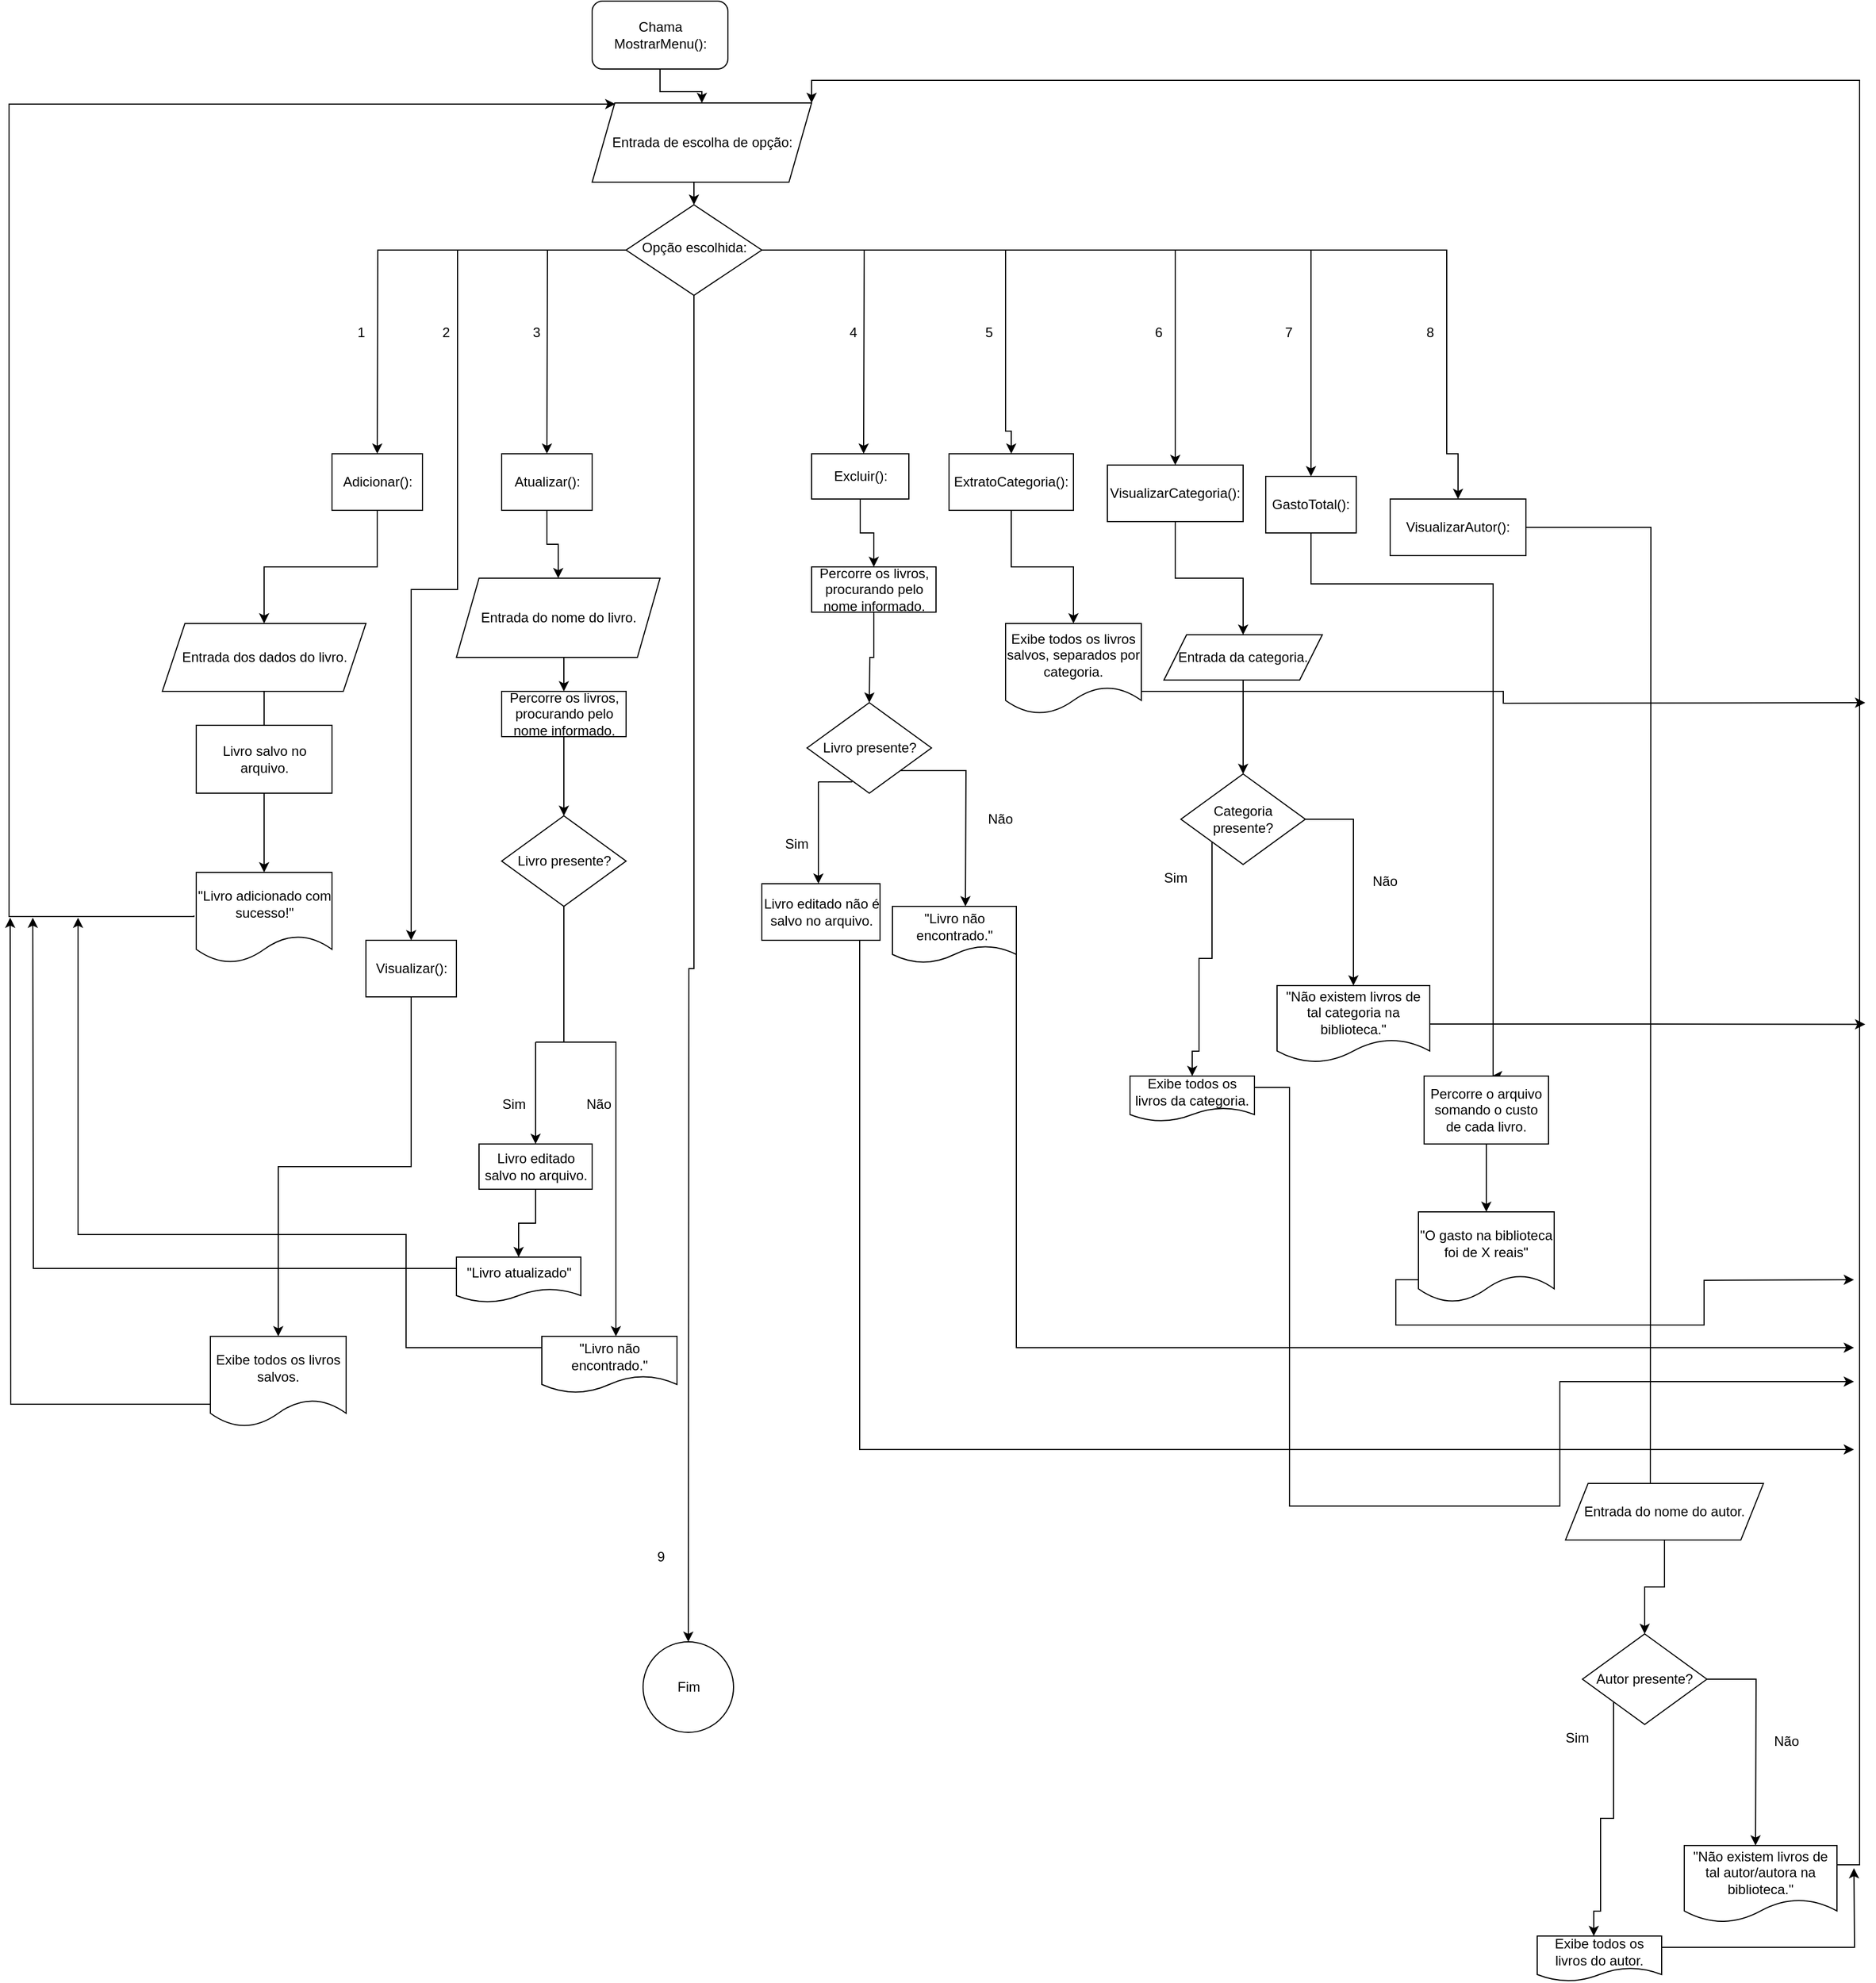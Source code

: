 <mxfile version="22.1.3" type="device">
  <diagram id="C5RBs43oDa-KdzZeNtuy" name="Page-1">
    <mxGraphModel dx="2620" dy="2147" grid="1" gridSize="10" guides="1" tooltips="1" connect="1" arrows="1" fold="1" page="1" pageScale="1" pageWidth="827" pageHeight="1169" math="0" shadow="0">
      <root>
        <mxCell id="WIyWlLk6GJQsqaUBKTNV-0" />
        <mxCell id="WIyWlLk6GJQsqaUBKTNV-1" parent="WIyWlLk6GJQsqaUBKTNV-0" />
        <mxCell id="aKGmbi95_gkL3lH56iup-8" style="edgeStyle=orthogonalEdgeStyle;rounded=0;orthogonalLoop=1;jettySize=auto;html=1;" edge="1" parent="WIyWlLk6GJQsqaUBKTNV-1" source="WIyWlLk6GJQsqaUBKTNV-6">
          <mxGeometry relative="1" as="geometry">
            <mxPoint x="-385.5" y="180" as="targetPoint" />
          </mxGeometry>
        </mxCell>
        <mxCell id="aKGmbi95_gkL3lH56iup-10" style="edgeStyle=orthogonalEdgeStyle;rounded=0;orthogonalLoop=1;jettySize=auto;html=1;exitX=0;exitY=0.5;exitDx=0;exitDy=0;entryX=0.5;entryY=0;entryDx=0;entryDy=0;" edge="1" parent="WIyWlLk6GJQsqaUBKTNV-1" source="WIyWlLk6GJQsqaUBKTNV-6" target="aKGmbi95_gkL3lH56iup-34">
          <mxGeometry relative="1" as="geometry">
            <mxPoint x="-315.5" y="180" as="targetPoint" />
            <Array as="points">
              <mxPoint x="-314.5" />
              <mxPoint x="-314.5" y="300" />
            </Array>
          </mxGeometry>
        </mxCell>
        <mxCell id="aKGmbi95_gkL3lH56iup-13" style="edgeStyle=orthogonalEdgeStyle;rounded=0;orthogonalLoop=1;jettySize=auto;html=1;exitX=0;exitY=0.5;exitDx=0;exitDy=0;" edge="1" parent="WIyWlLk6GJQsqaUBKTNV-1" source="WIyWlLk6GJQsqaUBKTNV-6">
          <mxGeometry relative="1" as="geometry">
            <mxPoint x="-235.5" y="180" as="targetPoint" />
          </mxGeometry>
        </mxCell>
        <mxCell id="aKGmbi95_gkL3lH56iup-14" style="edgeStyle=orthogonalEdgeStyle;rounded=0;orthogonalLoop=1;jettySize=auto;html=1;exitX=0.5;exitY=1;exitDx=0;exitDy=0;entryX=0.5;entryY=0;entryDx=0;entryDy=0;" edge="1" parent="WIyWlLk6GJQsqaUBKTNV-1" source="WIyWlLk6GJQsqaUBKTNV-6">
          <mxGeometry relative="1" as="geometry">
            <mxPoint x="-110.5" y="1230" as="targetPoint" />
          </mxGeometry>
        </mxCell>
        <mxCell id="aKGmbi95_gkL3lH56iup-22" style="edgeStyle=orthogonalEdgeStyle;rounded=0;orthogonalLoop=1;jettySize=auto;html=1;exitX=1;exitY=0.5;exitDx=0;exitDy=0;" edge="1" parent="WIyWlLk6GJQsqaUBKTNV-1" source="WIyWlLk6GJQsqaUBKTNV-6">
          <mxGeometry relative="1" as="geometry">
            <mxPoint x="44.5" y="180" as="targetPoint" />
          </mxGeometry>
        </mxCell>
        <mxCell id="aKGmbi95_gkL3lH56iup-25" style="edgeStyle=orthogonalEdgeStyle;rounded=0;orthogonalLoop=1;jettySize=auto;html=1;exitX=1;exitY=0.5;exitDx=0;exitDy=0;entryX=0.5;entryY=0;entryDx=0;entryDy=0;" edge="1" parent="WIyWlLk6GJQsqaUBKTNV-1" source="WIyWlLk6GJQsqaUBKTNV-6" target="aKGmbi95_gkL3lH56iup-89">
          <mxGeometry relative="1" as="geometry">
            <mxPoint x="124.5" y="180" as="targetPoint" />
            <Array as="points">
              <mxPoint x="170" />
              <mxPoint x="170" y="160" />
            </Array>
          </mxGeometry>
        </mxCell>
        <mxCell id="aKGmbi95_gkL3lH56iup-26" style="edgeStyle=orthogonalEdgeStyle;rounded=0;orthogonalLoop=1;jettySize=auto;html=1;exitX=1;exitY=0.5;exitDx=0;exitDy=0;entryX=0.5;entryY=0;entryDx=0;entryDy=0;" edge="1" parent="WIyWlLk6GJQsqaUBKTNV-1" source="WIyWlLk6GJQsqaUBKTNV-6" target="aKGmbi95_gkL3lH56iup-90">
          <mxGeometry relative="1" as="geometry">
            <mxPoint x="320" y="140" as="targetPoint" />
            <Array as="points">
              <mxPoint x="320" />
            </Array>
          </mxGeometry>
        </mxCell>
        <mxCell id="aKGmbi95_gkL3lH56iup-27" style="edgeStyle=orthogonalEdgeStyle;rounded=0;orthogonalLoop=1;jettySize=auto;html=1;exitX=1;exitY=0.5;exitDx=0;exitDy=0;entryX=0.5;entryY=0;entryDx=0;entryDy=0;" edge="1" parent="WIyWlLk6GJQsqaUBKTNV-1" source="WIyWlLk6GJQsqaUBKTNV-6" target="aKGmbi95_gkL3lH56iup-91">
          <mxGeometry relative="1" as="geometry">
            <mxPoint x="370" y="180" as="targetPoint" />
            <Array as="points">
              <mxPoint x="440" />
              <mxPoint x="440" y="190" />
            </Array>
          </mxGeometry>
        </mxCell>
        <mxCell id="aKGmbi95_gkL3lH56iup-32" style="edgeStyle=orthogonalEdgeStyle;rounded=0;orthogonalLoop=1;jettySize=auto;html=1;exitX=1;exitY=0.5;exitDx=0;exitDy=0;entryX=0.5;entryY=0;entryDx=0;entryDy=0;" edge="1" parent="WIyWlLk6GJQsqaUBKTNV-1" source="WIyWlLk6GJQsqaUBKTNV-6" target="aKGmbi95_gkL3lH56iup-92">
          <mxGeometry relative="1" as="geometry">
            <mxPoint x="500" y="180" as="targetPoint" />
            <Array as="points">
              <mxPoint x="560" />
              <mxPoint x="560" y="180" />
              <mxPoint x="570" y="180" />
            </Array>
          </mxGeometry>
        </mxCell>
        <mxCell id="WIyWlLk6GJQsqaUBKTNV-6" value="Opção escolhida:" style="rhombus;whiteSpace=wrap;html=1;shadow=0;fontFamily=Helvetica;fontSize=12;align=center;strokeWidth=1;spacing=6;spacingTop=-4;" parent="WIyWlLk6GJQsqaUBKTNV-1" vertex="1">
          <mxGeometry x="-165.5" y="-40" width="120" height="80" as="geometry" />
        </mxCell>
        <mxCell id="aKGmbi95_gkL3lH56iup-4" style="edgeStyle=orthogonalEdgeStyle;rounded=0;orthogonalLoop=1;jettySize=auto;html=1;exitX=0.5;exitY=1;exitDx=0;exitDy=0;entryX=0.5;entryY=0;entryDx=0;entryDy=0;" edge="1" parent="WIyWlLk6GJQsqaUBKTNV-1" source="aKGmbi95_gkL3lH56iup-0" target="aKGmbi95_gkL3lH56iup-2">
          <mxGeometry relative="1" as="geometry" />
        </mxCell>
        <mxCell id="aKGmbi95_gkL3lH56iup-0" value="Chama MostrarMenu():" style="rounded=1;whiteSpace=wrap;html=1;" vertex="1" parent="WIyWlLk6GJQsqaUBKTNV-1">
          <mxGeometry x="-195.5" y="-220" width="120" height="60" as="geometry" />
        </mxCell>
        <mxCell id="aKGmbi95_gkL3lH56iup-1" value="Fim" style="ellipse;whiteSpace=wrap;html=1;aspect=fixed;" vertex="1" parent="WIyWlLk6GJQsqaUBKTNV-1">
          <mxGeometry x="-150.5" y="1230" width="80" height="80" as="geometry" />
        </mxCell>
        <mxCell id="aKGmbi95_gkL3lH56iup-7" style="edgeStyle=orthogonalEdgeStyle;rounded=0;orthogonalLoop=1;jettySize=auto;html=1;exitX=0.5;exitY=1;exitDx=0;exitDy=0;entryX=0.5;entryY=0;entryDx=0;entryDy=0;" edge="1" parent="WIyWlLk6GJQsqaUBKTNV-1" source="aKGmbi95_gkL3lH56iup-2" target="WIyWlLk6GJQsqaUBKTNV-6">
          <mxGeometry relative="1" as="geometry" />
        </mxCell>
        <mxCell id="aKGmbi95_gkL3lH56iup-2" value="Entrada de escolha de opção:" style="shape=parallelogram;perimeter=parallelogramPerimeter;whiteSpace=wrap;html=1;fixedSize=1;" vertex="1" parent="WIyWlLk6GJQsqaUBKTNV-1">
          <mxGeometry x="-195.5" y="-130" width="194" height="70" as="geometry" />
        </mxCell>
        <mxCell id="aKGmbi95_gkL3lH56iup-15" value="9" style="text;html=1;align=center;verticalAlign=middle;resizable=0;points=[];autosize=1;strokeColor=none;fillColor=none;" vertex="1" parent="WIyWlLk6GJQsqaUBKTNV-1">
          <mxGeometry x="-150.5" y="1140" width="30" height="30" as="geometry" />
        </mxCell>
        <mxCell id="aKGmbi95_gkL3lH56iup-18" value="1" style="text;html=1;align=center;verticalAlign=middle;resizable=0;points=[];autosize=1;strokeColor=none;fillColor=none;" vertex="1" parent="WIyWlLk6GJQsqaUBKTNV-1">
          <mxGeometry x="-415.5" y="58" width="30" height="30" as="geometry" />
        </mxCell>
        <mxCell id="aKGmbi95_gkL3lH56iup-19" value="2" style="text;html=1;align=center;verticalAlign=middle;resizable=0;points=[];autosize=1;strokeColor=none;fillColor=none;" vertex="1" parent="WIyWlLk6GJQsqaUBKTNV-1">
          <mxGeometry x="-340.5" y="58" width="30" height="30" as="geometry" />
        </mxCell>
        <mxCell id="aKGmbi95_gkL3lH56iup-20" value="3" style="text;html=1;align=center;verticalAlign=middle;resizable=0;points=[];autosize=1;strokeColor=none;fillColor=none;" vertex="1" parent="WIyWlLk6GJQsqaUBKTNV-1">
          <mxGeometry x="-260.5" y="58" width="30" height="30" as="geometry" />
        </mxCell>
        <mxCell id="aKGmbi95_gkL3lH56iup-24" value="4" style="text;html=1;align=center;verticalAlign=middle;resizable=0;points=[];autosize=1;strokeColor=none;fillColor=none;" vertex="1" parent="WIyWlLk6GJQsqaUBKTNV-1">
          <mxGeometry x="19.5" y="58" width="30" height="30" as="geometry" />
        </mxCell>
        <mxCell id="aKGmbi95_gkL3lH56iup-28" value="5" style="text;html=1;align=center;verticalAlign=middle;resizable=0;points=[];autosize=1;strokeColor=none;fillColor=none;" vertex="1" parent="WIyWlLk6GJQsqaUBKTNV-1">
          <mxGeometry x="139.5" y="58" width="30" height="30" as="geometry" />
        </mxCell>
        <mxCell id="aKGmbi95_gkL3lH56iup-29" value="6" style="text;html=1;align=center;verticalAlign=middle;resizable=0;points=[];autosize=1;strokeColor=none;fillColor=none;" vertex="1" parent="WIyWlLk6GJQsqaUBKTNV-1">
          <mxGeometry x="290" y="58" width="30" height="30" as="geometry" />
        </mxCell>
        <mxCell id="aKGmbi95_gkL3lH56iup-30" value="7" style="text;html=1;align=center;verticalAlign=middle;resizable=0;points=[];autosize=1;strokeColor=none;fillColor=none;" vertex="1" parent="WIyWlLk6GJQsqaUBKTNV-1">
          <mxGeometry x="405" y="58" width="30" height="30" as="geometry" />
        </mxCell>
        <mxCell id="aKGmbi95_gkL3lH56iup-31" value="8" style="text;html=1;align=center;verticalAlign=middle;resizable=0;points=[];autosize=1;strokeColor=none;fillColor=none;" vertex="1" parent="WIyWlLk6GJQsqaUBKTNV-1">
          <mxGeometry x="530" y="58" width="30" height="30" as="geometry" />
        </mxCell>
        <mxCell id="aKGmbi95_gkL3lH56iup-39" style="edgeStyle=orthogonalEdgeStyle;rounded=0;orthogonalLoop=1;jettySize=auto;html=1;exitX=0.5;exitY=1;exitDx=0;exitDy=0;entryX=0.5;entryY=0;entryDx=0;entryDy=0;" edge="1" parent="WIyWlLk6GJQsqaUBKTNV-1" source="aKGmbi95_gkL3lH56iup-33" target="aKGmbi95_gkL3lH56iup-38">
          <mxGeometry relative="1" as="geometry" />
        </mxCell>
        <mxCell id="aKGmbi95_gkL3lH56iup-33" value="Adicionar():" style="rounded=0;whiteSpace=wrap;html=1;" vertex="1" parent="WIyWlLk6GJQsqaUBKTNV-1">
          <mxGeometry x="-425.5" y="180" width="80" height="50" as="geometry" />
        </mxCell>
        <mxCell id="aKGmbi95_gkL3lH56iup-45" style="edgeStyle=orthogonalEdgeStyle;rounded=0;orthogonalLoop=1;jettySize=auto;html=1;exitX=0.5;exitY=1;exitDx=0;exitDy=0;entryX=0.5;entryY=0;entryDx=0;entryDy=0;" edge="1" parent="WIyWlLk6GJQsqaUBKTNV-1" source="aKGmbi95_gkL3lH56iup-34" target="aKGmbi95_gkL3lH56iup-44">
          <mxGeometry relative="1" as="geometry" />
        </mxCell>
        <mxCell id="aKGmbi95_gkL3lH56iup-34" value="Visualizar():" style="rounded=0;whiteSpace=wrap;html=1;" vertex="1" parent="WIyWlLk6GJQsqaUBKTNV-1">
          <mxGeometry x="-395.5" y="610" width="80" height="50" as="geometry" />
        </mxCell>
        <mxCell id="aKGmbi95_gkL3lH56iup-47" style="edgeStyle=orthogonalEdgeStyle;rounded=0;orthogonalLoop=1;jettySize=auto;html=1;exitX=0.5;exitY=1;exitDx=0;exitDy=0;entryX=0.5;entryY=0;entryDx=0;entryDy=0;" edge="1" parent="WIyWlLk6GJQsqaUBKTNV-1" source="aKGmbi95_gkL3lH56iup-35" target="aKGmbi95_gkL3lH56iup-46">
          <mxGeometry relative="1" as="geometry" />
        </mxCell>
        <mxCell id="aKGmbi95_gkL3lH56iup-35" value="Atualizar():" style="rounded=0;whiteSpace=wrap;html=1;" vertex="1" parent="WIyWlLk6GJQsqaUBKTNV-1">
          <mxGeometry x="-275.5" y="180" width="80" height="50" as="geometry" />
        </mxCell>
        <mxCell id="aKGmbi95_gkL3lH56iup-80" style="edgeStyle=orthogonalEdgeStyle;rounded=0;orthogonalLoop=1;jettySize=auto;html=1;exitX=0.5;exitY=1;exitDx=0;exitDy=0;entryX=0.5;entryY=0;entryDx=0;entryDy=0;" edge="1" parent="WIyWlLk6GJQsqaUBKTNV-1" source="aKGmbi95_gkL3lH56iup-36" target="aKGmbi95_gkL3lH56iup-72">
          <mxGeometry relative="1" as="geometry" />
        </mxCell>
        <mxCell id="aKGmbi95_gkL3lH56iup-36" value="Excluir():" style="rounded=0;whiteSpace=wrap;html=1;" vertex="1" parent="WIyWlLk6GJQsqaUBKTNV-1">
          <mxGeometry x="-1.5" y="180" width="86" height="40" as="geometry" />
        </mxCell>
        <mxCell id="aKGmbi95_gkL3lH56iup-43" style="edgeStyle=orthogonalEdgeStyle;rounded=0;orthogonalLoop=1;jettySize=auto;html=1;exitX=0.5;exitY=1;exitDx=0;exitDy=0;entryX=0.5;entryY=0;entryDx=0;entryDy=0;" edge="1" parent="WIyWlLk6GJQsqaUBKTNV-1" source="aKGmbi95_gkL3lH56iup-38" target="aKGmbi95_gkL3lH56iup-40">
          <mxGeometry relative="1" as="geometry" />
        </mxCell>
        <mxCell id="aKGmbi95_gkL3lH56iup-38" value="Entrada dos dados do livro." style="shape=parallelogram;perimeter=parallelogramPerimeter;whiteSpace=wrap;html=1;fixedSize=1;" vertex="1" parent="WIyWlLk6GJQsqaUBKTNV-1">
          <mxGeometry x="-575.5" y="330" width="180" height="60" as="geometry" />
        </mxCell>
        <mxCell id="aKGmbi95_gkL3lH56iup-121" style="edgeStyle=orthogonalEdgeStyle;rounded=0;orthogonalLoop=1;jettySize=auto;html=1;exitX=0;exitY=0.5;exitDx=0;exitDy=0;entryX=0.106;entryY=0.014;entryDx=0;entryDy=0;entryPerimeter=0;" edge="1" parent="WIyWlLk6GJQsqaUBKTNV-1" target="aKGmbi95_gkL3lH56iup-2">
          <mxGeometry relative="1" as="geometry">
            <mxPoint x="-712" y="-122" as="targetPoint" />
            <mxPoint x="-547.5" y="588" as="sourcePoint" />
            <Array as="points">
              <mxPoint x="-547" y="589" />
              <mxPoint x="-711" y="589" />
              <mxPoint x="-711" y="-129" />
            </Array>
          </mxGeometry>
        </mxCell>
        <mxCell id="aKGmbi95_gkL3lH56iup-40" value="&quot;Livro adicionado com sucesso!&quot;" style="shape=document;whiteSpace=wrap;html=1;boundedLbl=1;" vertex="1" parent="WIyWlLk6GJQsqaUBKTNV-1">
          <mxGeometry x="-545.5" y="550" width="120" height="80" as="geometry" />
        </mxCell>
        <mxCell id="aKGmbi95_gkL3lH56iup-123" style="edgeStyle=orthogonalEdgeStyle;rounded=0;orthogonalLoop=1;jettySize=auto;html=1;exitX=0;exitY=0.75;exitDx=0;exitDy=0;" edge="1" parent="WIyWlLk6GJQsqaUBKTNV-1" source="aKGmbi95_gkL3lH56iup-44">
          <mxGeometry relative="1" as="geometry">
            <mxPoint x="-710" y="590" as="targetPoint" />
          </mxGeometry>
        </mxCell>
        <mxCell id="aKGmbi95_gkL3lH56iup-44" value="Exibe todos os livros salvos." style="shape=document;whiteSpace=wrap;html=1;boundedLbl=1;" vertex="1" parent="WIyWlLk6GJQsqaUBKTNV-1">
          <mxGeometry x="-533" y="960" width="120" height="80" as="geometry" />
        </mxCell>
        <mxCell id="aKGmbi95_gkL3lH56iup-51" style="edgeStyle=orthogonalEdgeStyle;rounded=0;orthogonalLoop=1;jettySize=auto;html=1;exitX=0.5;exitY=1;exitDx=0;exitDy=0;entryX=0.5;entryY=0;entryDx=0;entryDy=0;" edge="1" parent="WIyWlLk6GJQsqaUBKTNV-1" source="aKGmbi95_gkL3lH56iup-46" target="aKGmbi95_gkL3lH56iup-50">
          <mxGeometry relative="1" as="geometry" />
        </mxCell>
        <mxCell id="aKGmbi95_gkL3lH56iup-46" value="Entrada do nome do livro." style="shape=parallelogram;perimeter=parallelogramPerimeter;whiteSpace=wrap;html=1;fixedSize=1;" vertex="1" parent="WIyWlLk6GJQsqaUBKTNV-1">
          <mxGeometry x="-315.5" y="290" width="180" height="70" as="geometry" />
        </mxCell>
        <mxCell id="aKGmbi95_gkL3lH56iup-48" value="Livro salvo no arquivo." style="rounded=0;whiteSpace=wrap;html=1;" vertex="1" parent="WIyWlLk6GJQsqaUBKTNV-1">
          <mxGeometry x="-545.5" y="420" width="120" height="60" as="geometry" />
        </mxCell>
        <mxCell id="aKGmbi95_gkL3lH56iup-52" style="edgeStyle=orthogonalEdgeStyle;rounded=0;orthogonalLoop=1;jettySize=auto;html=1;exitX=0.5;exitY=1;exitDx=0;exitDy=0;" edge="1" parent="WIyWlLk6GJQsqaUBKTNV-1" source="aKGmbi95_gkL3lH56iup-50">
          <mxGeometry relative="1" as="geometry">
            <mxPoint x="-220.5" y="500" as="targetPoint" />
          </mxGeometry>
        </mxCell>
        <mxCell id="aKGmbi95_gkL3lH56iup-50" value="Percorre os livros, procurando pelo nome informado." style="rounded=0;whiteSpace=wrap;html=1;" vertex="1" parent="WIyWlLk6GJQsqaUBKTNV-1">
          <mxGeometry x="-275.5" y="390" width="110" height="40" as="geometry" />
        </mxCell>
        <mxCell id="aKGmbi95_gkL3lH56iup-54" style="edgeStyle=orthogonalEdgeStyle;rounded=0;orthogonalLoop=1;jettySize=auto;html=1;exitX=0.5;exitY=1;exitDx=0;exitDy=0;" edge="1" parent="WIyWlLk6GJQsqaUBKTNV-1" source="aKGmbi95_gkL3lH56iup-53">
          <mxGeometry relative="1" as="geometry">
            <mxPoint x="-174.5" y="960" as="targetPoint" />
            <Array as="points">
              <mxPoint x="-220.5" y="700" />
              <mxPoint x="-174.5" y="700" />
            </Array>
          </mxGeometry>
        </mxCell>
        <mxCell id="aKGmbi95_gkL3lH56iup-53" value="Livro presente?" style="rhombus;whiteSpace=wrap;html=1;" vertex="1" parent="WIyWlLk6GJQsqaUBKTNV-1">
          <mxGeometry x="-275.5" y="500" width="110" height="80" as="geometry" />
        </mxCell>
        <mxCell id="aKGmbi95_gkL3lH56iup-60" value="" style="endArrow=classic;html=1;rounded=0;" edge="1" parent="WIyWlLk6GJQsqaUBKTNV-1">
          <mxGeometry width="50" height="50" relative="1" as="geometry">
            <mxPoint x="-245.5" y="700" as="sourcePoint" />
            <mxPoint x="-245.5" y="790" as="targetPoint" />
          </mxGeometry>
        </mxCell>
        <mxCell id="aKGmbi95_gkL3lH56iup-61" value="Sim" style="text;html=1;align=center;verticalAlign=middle;resizable=0;points=[];autosize=1;strokeColor=none;fillColor=none;" vertex="1" parent="WIyWlLk6GJQsqaUBKTNV-1">
          <mxGeometry x="-285.5" y="740" width="40" height="30" as="geometry" />
        </mxCell>
        <mxCell id="aKGmbi95_gkL3lH56iup-62" value="Não" style="text;html=1;align=center;verticalAlign=middle;resizable=0;points=[];autosize=1;strokeColor=none;fillColor=none;" vertex="1" parent="WIyWlLk6GJQsqaUBKTNV-1">
          <mxGeometry x="-215.5" y="740" width="50" height="30" as="geometry" />
        </mxCell>
        <mxCell id="aKGmbi95_gkL3lH56iup-63" value="" style="endArrow=none;html=1;rounded=0;" edge="1" parent="WIyWlLk6GJQsqaUBKTNV-1">
          <mxGeometry width="50" height="50" relative="1" as="geometry">
            <mxPoint x="-245.5" y="700" as="sourcePoint" />
            <mxPoint x="-215.5" y="700" as="targetPoint" />
            <Array as="points">
              <mxPoint x="-225.5" y="700" />
            </Array>
          </mxGeometry>
        </mxCell>
        <mxCell id="aKGmbi95_gkL3lH56iup-66" style="edgeStyle=orthogonalEdgeStyle;rounded=0;orthogonalLoop=1;jettySize=auto;html=1;exitX=0.5;exitY=1;exitDx=0;exitDy=0;entryX=0.5;entryY=0;entryDx=0;entryDy=0;" edge="1" parent="WIyWlLk6GJQsqaUBKTNV-1" source="aKGmbi95_gkL3lH56iup-64" target="aKGmbi95_gkL3lH56iup-65">
          <mxGeometry relative="1" as="geometry" />
        </mxCell>
        <mxCell id="aKGmbi95_gkL3lH56iup-64" value="Livro editado salvo no arquivo." style="rounded=0;whiteSpace=wrap;html=1;" vertex="1" parent="WIyWlLk6GJQsqaUBKTNV-1">
          <mxGeometry x="-295.5" y="790" width="100" height="40" as="geometry" />
        </mxCell>
        <mxCell id="aKGmbi95_gkL3lH56iup-124" style="edgeStyle=orthogonalEdgeStyle;rounded=0;orthogonalLoop=1;jettySize=auto;html=1;exitX=0;exitY=0.25;exitDx=0;exitDy=0;" edge="1" parent="WIyWlLk6GJQsqaUBKTNV-1" source="aKGmbi95_gkL3lH56iup-65">
          <mxGeometry relative="1" as="geometry">
            <mxPoint x="-690" y="590" as="targetPoint" />
          </mxGeometry>
        </mxCell>
        <mxCell id="aKGmbi95_gkL3lH56iup-65" value="&quot;Livro atualizado&quot;" style="shape=document;whiteSpace=wrap;html=1;boundedLbl=1;" vertex="1" parent="WIyWlLk6GJQsqaUBKTNV-1">
          <mxGeometry x="-315.5" y="890" width="110" height="40" as="geometry" />
        </mxCell>
        <mxCell id="aKGmbi95_gkL3lH56iup-125" style="edgeStyle=orthogonalEdgeStyle;rounded=0;orthogonalLoop=1;jettySize=auto;html=1;exitX=0;exitY=0.25;exitDx=0;exitDy=0;" edge="1" parent="WIyWlLk6GJQsqaUBKTNV-1" source="aKGmbi95_gkL3lH56iup-67">
          <mxGeometry relative="1" as="geometry">
            <mxPoint x="-650" y="590" as="targetPoint" />
            <Array as="points">
              <mxPoint x="-360" y="970" />
              <mxPoint x="-360" y="870" />
              <mxPoint x="-650" y="870" />
            </Array>
          </mxGeometry>
        </mxCell>
        <mxCell id="aKGmbi95_gkL3lH56iup-67" value="&quot;Livro não encontrado.&quot;" style="shape=document;whiteSpace=wrap;html=1;boundedLbl=1;" vertex="1" parent="WIyWlLk6GJQsqaUBKTNV-1">
          <mxGeometry x="-240" y="960" width="119.5" height="50" as="geometry" />
        </mxCell>
        <mxCell id="aKGmbi95_gkL3lH56iup-71" style="edgeStyle=orthogonalEdgeStyle;rounded=0;orthogonalLoop=1;jettySize=auto;html=1;exitX=0.5;exitY=1;exitDx=0;exitDy=0;" edge="1" parent="WIyWlLk6GJQsqaUBKTNV-1" source="aKGmbi95_gkL3lH56iup-72">
          <mxGeometry relative="1" as="geometry">
            <mxPoint x="49.5" y="400" as="targetPoint" />
          </mxGeometry>
        </mxCell>
        <mxCell id="aKGmbi95_gkL3lH56iup-72" value="Percorre os livros, procurando pelo nome informado." style="rounded=0;whiteSpace=wrap;html=1;" vertex="1" parent="WIyWlLk6GJQsqaUBKTNV-1">
          <mxGeometry x="-1.5" y="280" width="110" height="40" as="geometry" />
        </mxCell>
        <mxCell id="aKGmbi95_gkL3lH56iup-82" style="edgeStyle=orthogonalEdgeStyle;rounded=0;orthogonalLoop=1;jettySize=auto;html=1;exitX=1;exitY=1;exitDx=0;exitDy=0;" edge="1" parent="WIyWlLk6GJQsqaUBKTNV-1" source="aKGmbi95_gkL3lH56iup-74">
          <mxGeometry relative="1" as="geometry">
            <mxPoint x="134.5" y="580" as="targetPoint" />
          </mxGeometry>
        </mxCell>
        <mxCell id="aKGmbi95_gkL3lH56iup-74" value="Livro presente?" style="rhombus;whiteSpace=wrap;html=1;" vertex="1" parent="WIyWlLk6GJQsqaUBKTNV-1">
          <mxGeometry x="-5.5" y="400" width="110" height="80" as="geometry" />
        </mxCell>
        <mxCell id="aKGmbi95_gkL3lH56iup-75" value="" style="endArrow=classic;html=1;rounded=0;" edge="1" parent="WIyWlLk6GJQsqaUBKTNV-1">
          <mxGeometry width="50" height="50" relative="1" as="geometry">
            <mxPoint x="4.5" y="470" as="sourcePoint" />
            <mxPoint x="4.5" y="560" as="targetPoint" />
          </mxGeometry>
        </mxCell>
        <mxCell id="aKGmbi95_gkL3lH56iup-76" value="Sim" style="text;html=1;align=center;verticalAlign=middle;resizable=0;points=[];autosize=1;strokeColor=none;fillColor=none;" vertex="1" parent="WIyWlLk6GJQsqaUBKTNV-1">
          <mxGeometry x="-35.5" y="510" width="40" height="30" as="geometry" />
        </mxCell>
        <mxCell id="aKGmbi95_gkL3lH56iup-77" value="" style="endArrow=none;html=1;rounded=0;" edge="1" parent="WIyWlLk6GJQsqaUBKTNV-1">
          <mxGeometry width="50" height="50" relative="1" as="geometry">
            <mxPoint x="4.5" y="470" as="sourcePoint" />
            <mxPoint x="34.5" y="470" as="targetPoint" />
            <Array as="points">
              <mxPoint x="24.5" y="470" />
            </Array>
          </mxGeometry>
        </mxCell>
        <mxCell id="aKGmbi95_gkL3lH56iup-135" style="edgeStyle=orthogonalEdgeStyle;rounded=0;orthogonalLoop=1;jettySize=auto;html=1;exitX=0.75;exitY=1;exitDx=0;exitDy=0;" edge="1" parent="WIyWlLk6GJQsqaUBKTNV-1" source="aKGmbi95_gkL3lH56iup-79">
          <mxGeometry relative="1" as="geometry">
            <mxPoint x="920" y="1060" as="targetPoint" />
            <Array as="points">
              <mxPoint x="41" y="610" />
              <mxPoint x="41" y="1060" />
            </Array>
          </mxGeometry>
        </mxCell>
        <mxCell id="aKGmbi95_gkL3lH56iup-79" value="Livro editado não é salvo no arquivo." style="rounded=0;whiteSpace=wrap;html=1;" vertex="1" parent="WIyWlLk6GJQsqaUBKTNV-1">
          <mxGeometry x="-45.5" y="560" width="104.5" height="50" as="geometry" />
        </mxCell>
        <mxCell id="aKGmbi95_gkL3lH56iup-83" value="Não" style="text;html=1;align=center;verticalAlign=middle;resizable=0;points=[];autosize=1;strokeColor=none;fillColor=none;" vertex="1" parent="WIyWlLk6GJQsqaUBKTNV-1">
          <mxGeometry x="139.5" y="488" width="50" height="30" as="geometry" />
        </mxCell>
        <mxCell id="aKGmbi95_gkL3lH56iup-134" style="edgeStyle=orthogonalEdgeStyle;rounded=0;orthogonalLoop=1;jettySize=auto;html=1;exitX=1;exitY=0.25;exitDx=0;exitDy=0;" edge="1" parent="WIyWlLk6GJQsqaUBKTNV-1" source="aKGmbi95_gkL3lH56iup-88">
          <mxGeometry relative="1" as="geometry">
            <mxPoint x="920" y="970" as="targetPoint" />
            <Array as="points">
              <mxPoint x="570" y="970" />
              <mxPoint x="570" y="970" />
            </Array>
          </mxGeometry>
        </mxCell>
        <mxCell id="aKGmbi95_gkL3lH56iup-88" value="&quot;Livro não encontrado.&quot;" style="shape=document;whiteSpace=wrap;html=1;boundedLbl=1;" vertex="1" parent="WIyWlLk6GJQsqaUBKTNV-1">
          <mxGeometry x="70" y="580" width="109.5" height="50" as="geometry" />
        </mxCell>
        <mxCell id="aKGmbi95_gkL3lH56iup-94" style="edgeStyle=orthogonalEdgeStyle;rounded=0;orthogonalLoop=1;jettySize=auto;html=1;exitX=0.5;exitY=1;exitDx=0;exitDy=0;" edge="1" parent="WIyWlLk6GJQsqaUBKTNV-1" source="aKGmbi95_gkL3lH56iup-89" target="aKGmbi95_gkL3lH56iup-93">
          <mxGeometry relative="1" as="geometry" />
        </mxCell>
        <mxCell id="aKGmbi95_gkL3lH56iup-89" value="ExtratoCategoria():" style="rounded=0;whiteSpace=wrap;html=1;" vertex="1" parent="WIyWlLk6GJQsqaUBKTNV-1">
          <mxGeometry x="120" y="180" width="110" height="50" as="geometry" />
        </mxCell>
        <mxCell id="aKGmbi95_gkL3lH56iup-96" style="edgeStyle=orthogonalEdgeStyle;rounded=0;orthogonalLoop=1;jettySize=auto;html=1;exitX=0.5;exitY=1;exitDx=0;exitDy=0;entryX=0.5;entryY=0;entryDx=0;entryDy=0;" edge="1" parent="WIyWlLk6GJQsqaUBKTNV-1" source="aKGmbi95_gkL3lH56iup-90" target="aKGmbi95_gkL3lH56iup-95">
          <mxGeometry relative="1" as="geometry" />
        </mxCell>
        <mxCell id="aKGmbi95_gkL3lH56iup-90" value="VisualizarCategoria():" style="rounded=0;whiteSpace=wrap;html=1;" vertex="1" parent="WIyWlLk6GJQsqaUBKTNV-1">
          <mxGeometry x="260" y="190" width="120" height="50" as="geometry" />
        </mxCell>
        <mxCell id="aKGmbi95_gkL3lH56iup-106" style="edgeStyle=orthogonalEdgeStyle;rounded=0;orthogonalLoop=1;jettySize=auto;html=1;exitX=0.5;exitY=1;exitDx=0;exitDy=0;" edge="1" parent="WIyWlLk6GJQsqaUBKTNV-1" source="aKGmbi95_gkL3lH56iup-91">
          <mxGeometry relative="1" as="geometry">
            <mxPoint x="600" y="730" as="targetPoint" />
            <Array as="points">
              <mxPoint x="440" y="295" />
              <mxPoint x="601" y="295" />
            </Array>
          </mxGeometry>
        </mxCell>
        <mxCell id="aKGmbi95_gkL3lH56iup-91" value="GastoTotal():" style="rounded=0;whiteSpace=wrap;html=1;" vertex="1" parent="WIyWlLk6GJQsqaUBKTNV-1">
          <mxGeometry x="400" y="200" width="80" height="50" as="geometry" />
        </mxCell>
        <mxCell id="aKGmbi95_gkL3lH56iup-111" style="edgeStyle=orthogonalEdgeStyle;rounded=0;orthogonalLoop=1;jettySize=auto;html=1;exitX=1;exitY=0.5;exitDx=0;exitDy=0;" edge="1" parent="WIyWlLk6GJQsqaUBKTNV-1" source="aKGmbi95_gkL3lH56iup-92">
          <mxGeometry relative="1" as="geometry">
            <mxPoint x="740" y="1100" as="targetPoint" />
          </mxGeometry>
        </mxCell>
        <mxCell id="aKGmbi95_gkL3lH56iup-92" value="&lt;div style=&quot;text-align: start;&quot;&gt;&lt;span style=&quot;background-color: initial;&quot;&gt;VisualizarAutor():&lt;/span&gt;&lt;/div&gt;" style="rounded=0;whiteSpace=wrap;html=1;" vertex="1" parent="WIyWlLk6GJQsqaUBKTNV-1">
          <mxGeometry x="510" y="220" width="120" height="50" as="geometry" />
        </mxCell>
        <mxCell id="aKGmbi95_gkL3lH56iup-136" style="edgeStyle=orthogonalEdgeStyle;rounded=0;orthogonalLoop=1;jettySize=auto;html=1;exitX=1;exitY=0.75;exitDx=0;exitDy=0;" edge="1" parent="WIyWlLk6GJQsqaUBKTNV-1" source="aKGmbi95_gkL3lH56iup-93">
          <mxGeometry relative="1" as="geometry">
            <mxPoint x="930" y="400" as="targetPoint" />
          </mxGeometry>
        </mxCell>
        <mxCell id="aKGmbi95_gkL3lH56iup-93" value="Exibe todos os livros salvos, separados por categoria." style="shape=document;whiteSpace=wrap;html=1;boundedLbl=1;" vertex="1" parent="WIyWlLk6GJQsqaUBKTNV-1">
          <mxGeometry x="170" y="330" width="120" height="80" as="geometry" />
        </mxCell>
        <mxCell id="aKGmbi95_gkL3lH56iup-98" style="edgeStyle=orthogonalEdgeStyle;rounded=0;orthogonalLoop=1;jettySize=auto;html=1;exitX=0.5;exitY=1;exitDx=0;exitDy=0;" edge="1" parent="WIyWlLk6GJQsqaUBKTNV-1" source="aKGmbi95_gkL3lH56iup-95" target="aKGmbi95_gkL3lH56iup-97">
          <mxGeometry relative="1" as="geometry" />
        </mxCell>
        <mxCell id="aKGmbi95_gkL3lH56iup-95" value="Entrada da categoria." style="shape=parallelogram;perimeter=parallelogramPerimeter;whiteSpace=wrap;html=1;fixedSize=1;" vertex="1" parent="WIyWlLk6GJQsqaUBKTNV-1">
          <mxGeometry x="310" y="340" width="140" height="40" as="geometry" />
        </mxCell>
        <mxCell id="aKGmbi95_gkL3lH56iup-103" style="edgeStyle=orthogonalEdgeStyle;rounded=0;orthogonalLoop=1;jettySize=auto;html=1;exitX=0;exitY=1;exitDx=0;exitDy=0;entryX=0.5;entryY=0;entryDx=0;entryDy=0;" edge="1" parent="WIyWlLk6GJQsqaUBKTNV-1" source="aKGmbi95_gkL3lH56iup-97" target="aKGmbi95_gkL3lH56iup-102">
          <mxGeometry relative="1" as="geometry">
            <mxPoint x="340" y="708" as="targetPoint" />
            <Array as="points">
              <mxPoint x="353" y="626" />
              <mxPoint x="341" y="626" />
              <mxPoint x="341" y="708" />
            </Array>
          </mxGeometry>
        </mxCell>
        <mxCell id="aKGmbi95_gkL3lH56iup-105" style="edgeStyle=orthogonalEdgeStyle;rounded=0;orthogonalLoop=1;jettySize=auto;html=1;exitX=1;exitY=0.5;exitDx=0;exitDy=0;" edge="1" parent="WIyWlLk6GJQsqaUBKTNV-1" source="aKGmbi95_gkL3lH56iup-97" target="aKGmbi95_gkL3lH56iup-104">
          <mxGeometry relative="1" as="geometry" />
        </mxCell>
        <mxCell id="aKGmbi95_gkL3lH56iup-97" value="Categoria presente?" style="rhombus;whiteSpace=wrap;html=1;" vertex="1" parent="WIyWlLk6GJQsqaUBKTNV-1">
          <mxGeometry x="325" y="463" width="110" height="80" as="geometry" />
        </mxCell>
        <mxCell id="aKGmbi95_gkL3lH56iup-99" value="Sim" style="text;html=1;align=center;verticalAlign=middle;resizable=0;points=[];autosize=1;strokeColor=none;fillColor=none;" vertex="1" parent="WIyWlLk6GJQsqaUBKTNV-1">
          <mxGeometry x="300" y="540" width="40" height="30" as="geometry" />
        </mxCell>
        <mxCell id="aKGmbi95_gkL3lH56iup-101" value="Não" style="text;html=1;align=center;verticalAlign=middle;resizable=0;points=[];autosize=1;strokeColor=none;fillColor=none;" vertex="1" parent="WIyWlLk6GJQsqaUBKTNV-1">
          <mxGeometry x="480" y="543" width="50" height="30" as="geometry" />
        </mxCell>
        <mxCell id="aKGmbi95_gkL3lH56iup-133" style="edgeStyle=orthogonalEdgeStyle;rounded=0;orthogonalLoop=1;jettySize=auto;html=1;exitX=1;exitY=0.25;exitDx=0;exitDy=0;" edge="1" parent="WIyWlLk6GJQsqaUBKTNV-1" source="aKGmbi95_gkL3lH56iup-102">
          <mxGeometry relative="1" as="geometry">
            <mxPoint x="920" y="1000" as="targetPoint" />
            <Array as="points">
              <mxPoint x="421" y="740" />
              <mxPoint x="421" y="1110" />
              <mxPoint x="660" y="1110" />
              <mxPoint x="660" y="1000" />
            </Array>
          </mxGeometry>
        </mxCell>
        <mxCell id="aKGmbi95_gkL3lH56iup-102" value="Exibe todos os livros da categoria." style="shape=document;whiteSpace=wrap;html=1;boundedLbl=1;" vertex="1" parent="WIyWlLk6GJQsqaUBKTNV-1">
          <mxGeometry x="280" y="730" width="110" height="40" as="geometry" />
        </mxCell>
        <mxCell id="aKGmbi95_gkL3lH56iup-132" style="edgeStyle=orthogonalEdgeStyle;rounded=0;orthogonalLoop=1;jettySize=auto;html=1;exitX=1;exitY=0.5;exitDx=0;exitDy=0;" edge="1" parent="WIyWlLk6GJQsqaUBKTNV-1" source="aKGmbi95_gkL3lH56iup-104">
          <mxGeometry relative="1" as="geometry">
            <mxPoint x="930" y="684.25" as="targetPoint" />
          </mxGeometry>
        </mxCell>
        <mxCell id="aKGmbi95_gkL3lH56iup-104" value="&quot;Não existem livros de tal categoria na biblioteca.&quot;" style="shape=document;whiteSpace=wrap;html=1;boundedLbl=1;" vertex="1" parent="WIyWlLk6GJQsqaUBKTNV-1">
          <mxGeometry x="410" y="650" width="135" height="68" as="geometry" />
        </mxCell>
        <mxCell id="aKGmbi95_gkL3lH56iup-110" style="edgeStyle=orthogonalEdgeStyle;rounded=0;orthogonalLoop=1;jettySize=auto;html=1;exitX=0.5;exitY=1;exitDx=0;exitDy=0;entryX=0.5;entryY=0;entryDx=0;entryDy=0;" edge="1" parent="WIyWlLk6GJQsqaUBKTNV-1" source="aKGmbi95_gkL3lH56iup-108" target="aKGmbi95_gkL3lH56iup-109">
          <mxGeometry relative="1" as="geometry" />
        </mxCell>
        <mxCell id="aKGmbi95_gkL3lH56iup-108" value="Percorre o arquivo somando o custo de cada livro." style="rounded=0;whiteSpace=wrap;html=1;" vertex="1" parent="WIyWlLk6GJQsqaUBKTNV-1">
          <mxGeometry x="540" y="730" width="110" height="60" as="geometry" />
        </mxCell>
        <mxCell id="aKGmbi95_gkL3lH56iup-130" style="edgeStyle=orthogonalEdgeStyle;rounded=0;orthogonalLoop=1;jettySize=auto;html=1;exitX=0;exitY=0.75;exitDx=0;exitDy=0;" edge="1" parent="WIyWlLk6GJQsqaUBKTNV-1" source="aKGmbi95_gkL3lH56iup-109">
          <mxGeometry relative="1" as="geometry">
            <mxPoint x="920" y="910" as="targetPoint" />
          </mxGeometry>
        </mxCell>
        <mxCell id="aKGmbi95_gkL3lH56iup-109" value="&quot;O gasto na biblioteca foi de X reais&quot;" style="shape=document;whiteSpace=wrap;html=1;boundedLbl=1;" vertex="1" parent="WIyWlLk6GJQsqaUBKTNV-1">
          <mxGeometry x="535" y="850" width="120" height="80" as="geometry" />
        </mxCell>
        <mxCell id="aKGmbi95_gkL3lH56iup-112" style="edgeStyle=orthogonalEdgeStyle;rounded=0;orthogonalLoop=1;jettySize=auto;html=1;exitX=0.5;exitY=1;exitDx=0;exitDy=0;" edge="1" parent="WIyWlLk6GJQsqaUBKTNV-1" source="aKGmbi95_gkL3lH56iup-113" target="aKGmbi95_gkL3lH56iup-116">
          <mxGeometry relative="1" as="geometry" />
        </mxCell>
        <mxCell id="aKGmbi95_gkL3lH56iup-113" value="Entrada do nome do autor." style="shape=parallelogram;perimeter=parallelogramPerimeter;whiteSpace=wrap;html=1;fixedSize=1;" vertex="1" parent="WIyWlLk6GJQsqaUBKTNV-1">
          <mxGeometry x="665" y="1090" width="175" height="50" as="geometry" />
        </mxCell>
        <mxCell id="aKGmbi95_gkL3lH56iup-114" style="edgeStyle=orthogonalEdgeStyle;rounded=0;orthogonalLoop=1;jettySize=auto;html=1;exitX=0;exitY=1;exitDx=0;exitDy=0;entryX=0.5;entryY=0;entryDx=0;entryDy=0;" edge="1" parent="WIyWlLk6GJQsqaUBKTNV-1" source="aKGmbi95_gkL3lH56iup-116">
          <mxGeometry relative="1" as="geometry">
            <mxPoint x="690" y="1490" as="targetPoint" />
            <Array as="points">
              <mxPoint x="708" y="1386" />
              <mxPoint x="696" y="1386" />
              <mxPoint x="696" y="1468" />
            </Array>
          </mxGeometry>
        </mxCell>
        <mxCell id="aKGmbi95_gkL3lH56iup-115" style="edgeStyle=orthogonalEdgeStyle;rounded=0;orthogonalLoop=1;jettySize=auto;html=1;exitX=1;exitY=0.5;exitDx=0;exitDy=0;" edge="1" parent="WIyWlLk6GJQsqaUBKTNV-1" source="aKGmbi95_gkL3lH56iup-116">
          <mxGeometry relative="1" as="geometry">
            <mxPoint x="833" y="1410" as="targetPoint" />
          </mxGeometry>
        </mxCell>
        <mxCell id="aKGmbi95_gkL3lH56iup-116" value="Autor presente?" style="rhombus;whiteSpace=wrap;html=1;" vertex="1" parent="WIyWlLk6GJQsqaUBKTNV-1">
          <mxGeometry x="680" y="1223" width="110" height="80" as="geometry" />
        </mxCell>
        <mxCell id="aKGmbi95_gkL3lH56iup-117" value="Sim" style="text;html=1;align=center;verticalAlign=middle;resizable=0;points=[];autosize=1;strokeColor=none;fillColor=none;" vertex="1" parent="WIyWlLk6GJQsqaUBKTNV-1">
          <mxGeometry x="655" y="1300" width="40" height="30" as="geometry" />
        </mxCell>
        <mxCell id="aKGmbi95_gkL3lH56iup-118" value="Não" style="text;html=1;align=center;verticalAlign=middle;resizable=0;points=[];autosize=1;strokeColor=none;fillColor=none;" vertex="1" parent="WIyWlLk6GJQsqaUBKTNV-1">
          <mxGeometry x="835" y="1303" width="50" height="30" as="geometry" />
        </mxCell>
        <mxCell id="aKGmbi95_gkL3lH56iup-129" style="edgeStyle=orthogonalEdgeStyle;rounded=0;orthogonalLoop=1;jettySize=auto;html=1;exitX=1;exitY=0.25;exitDx=0;exitDy=0;" edge="1" parent="WIyWlLk6GJQsqaUBKTNV-1" source="aKGmbi95_gkL3lH56iup-119">
          <mxGeometry relative="1" as="geometry">
            <mxPoint x="920" y="1430.0" as="targetPoint" />
          </mxGeometry>
        </mxCell>
        <mxCell id="aKGmbi95_gkL3lH56iup-119" value="Exibe todos os livros do autor." style="shape=document;whiteSpace=wrap;html=1;boundedLbl=1;" vertex="1" parent="WIyWlLk6GJQsqaUBKTNV-1">
          <mxGeometry x="640" y="1490" width="110" height="40" as="geometry" />
        </mxCell>
        <mxCell id="aKGmbi95_gkL3lH56iup-126" style="edgeStyle=orthogonalEdgeStyle;rounded=0;orthogonalLoop=1;jettySize=auto;html=1;exitX=1;exitY=0.25;exitDx=0;exitDy=0;entryX=1;entryY=0;entryDx=0;entryDy=0;" edge="1" parent="WIyWlLk6GJQsqaUBKTNV-1" source="aKGmbi95_gkL3lH56iup-120" target="aKGmbi95_gkL3lH56iup-2">
          <mxGeometry relative="1" as="geometry">
            <mxPoint x="1000" y="-130" as="targetPoint" />
          </mxGeometry>
        </mxCell>
        <mxCell id="aKGmbi95_gkL3lH56iup-120" value="&quot;Não existem livros de tal autor/autora na biblioteca.&quot;" style="shape=document;whiteSpace=wrap;html=1;boundedLbl=1;" vertex="1" parent="WIyWlLk6GJQsqaUBKTNV-1">
          <mxGeometry x="770" y="1410" width="135" height="68" as="geometry" />
        </mxCell>
      </root>
    </mxGraphModel>
  </diagram>
</mxfile>
